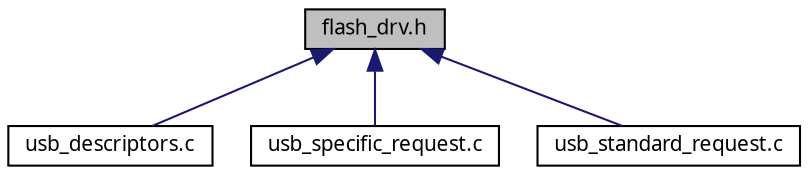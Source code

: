 digraph G
{
  edge [fontname="FreeSans.ttf",fontsize=10,labelfontname="FreeSans.ttf",labelfontsize=10];
  node [fontname="FreeSans.ttf",fontsize=10,shape=record];
  Node1 [label="flash_drv.h",height=0.2,width=0.4,color="black", fillcolor="grey75", style="filled" fontcolor="black"];
  Node1 -> Node2 [dir=back,color="midnightblue",fontsize=10,style="solid",fontname="FreeSans.ttf"];
  Node2 [label="usb_descriptors.c",height=0.2,width=0.4,color="black", fillcolor="white", style="filled",URL="$a00055.html"];
  Node1 -> Node3 [dir=back,color="midnightblue",fontsize=10,style="solid",fontname="FreeSans.ttf"];
  Node3 [label="usb_specific_request.c",height=0.2,width=0.4,color="black", fillcolor="white", style="filled",URL="$a00061.html"];
  Node1 -> Node4 [dir=back,color="midnightblue",fontsize=10,style="solid",fontname="FreeSans.ttf"];
  Node4 [label="usb_standard_request.c",height=0.2,width=0.4,color="black", fillcolor="white", style="filled",URL="$a00063.html"];
}

